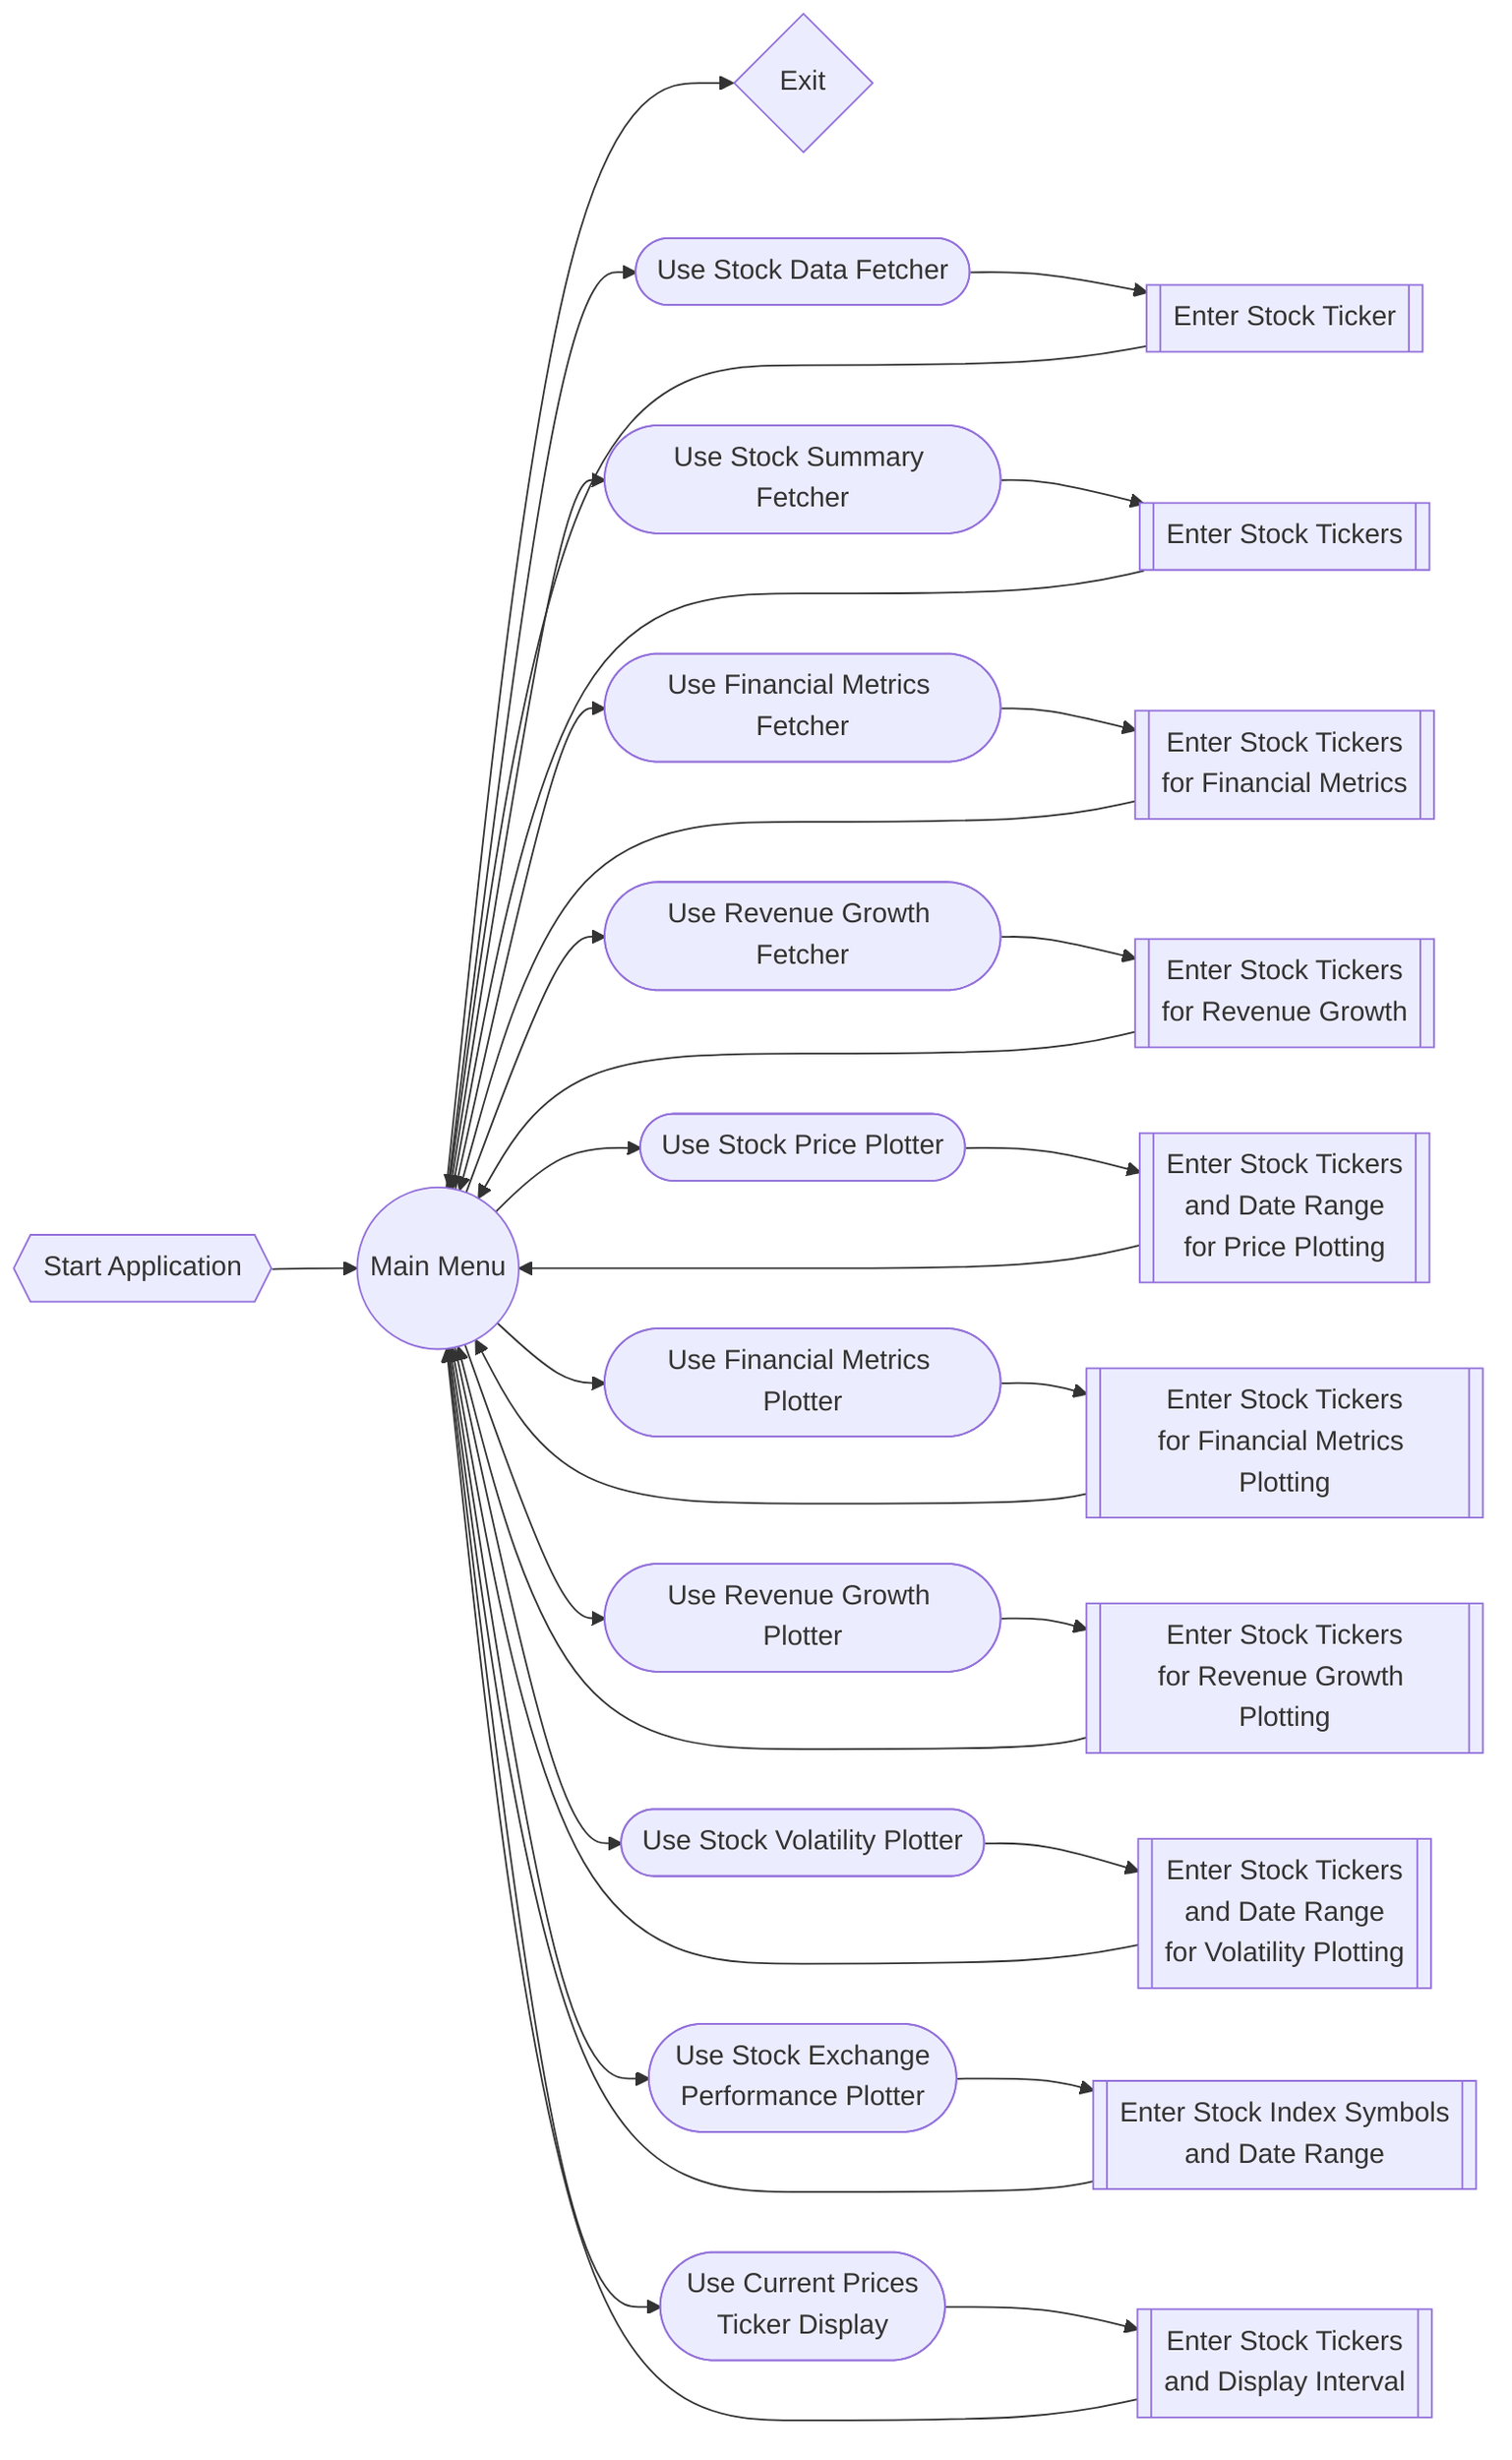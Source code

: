 flowchart LR
    A{{Start Application}} --> B((Main Menu))
    B --> C{Exit}
    B --> D([Use Stock Data Fetcher])
    B --> E([Use Stock Summary Fetcher])
    B --> F([Use Financial Metrics Fetcher])
    B --> G([Use Revenue Growth Fetcher])
    B --> H([Use Stock Price Plotter])
    B --> I([Use Financial Metrics Plotter])
    B --> J([Use Revenue Growth Plotter])
    B --> K([Use Stock Volatility Plotter])
    B --> L([Use Stock Exchange\nPerformance Plotter])
    B --> M([Use Current Prices\nTicker Display])

    D --> N[[Enter Stock Ticker]]
    E --> O[[Enter Stock Tickers]]
    F --> P[[Enter Stock Tickers\nfor Financial Metrics]]
    G --> Q[[Enter Stock Tickers\nfor Revenue Growth]]
    H --> R[[Enter Stock Tickers\nand Date Range\nfor Price Plotting]]
    I --> S[[Enter Stock Tickers\nfor Financial Metrics Plotting]]
    J --> T[[Enter Stock Tickers\nfor Revenue Growth Plotting]]
    K --> U[[Enter Stock Tickers\nand Date Range\nfor Volatility Plotting]]
    L --> V[[Enter Stock Index Symbols\nand Date Range]]
    M --> W[[Enter Stock Tickers\nand Display Interval]]

    N --> B
    O --> B
    P --> B
    Q --> B
    R --> B
    S --> B
    T --> B
    U --> B
    V --> B
    W --> B